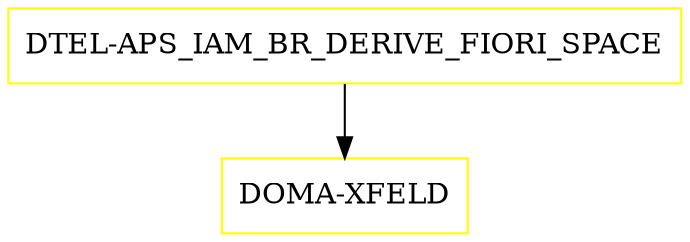 digraph G {
  "DTEL-APS_IAM_BR_DERIVE_FIORI_SPACE" [shape=box,color=yellow];
  "DOMA-XFELD" [shape=box,color=yellow,URL="./DOMA_XFELD.html"];
  "DTEL-APS_IAM_BR_DERIVE_FIORI_SPACE" -> "DOMA-XFELD";
}
